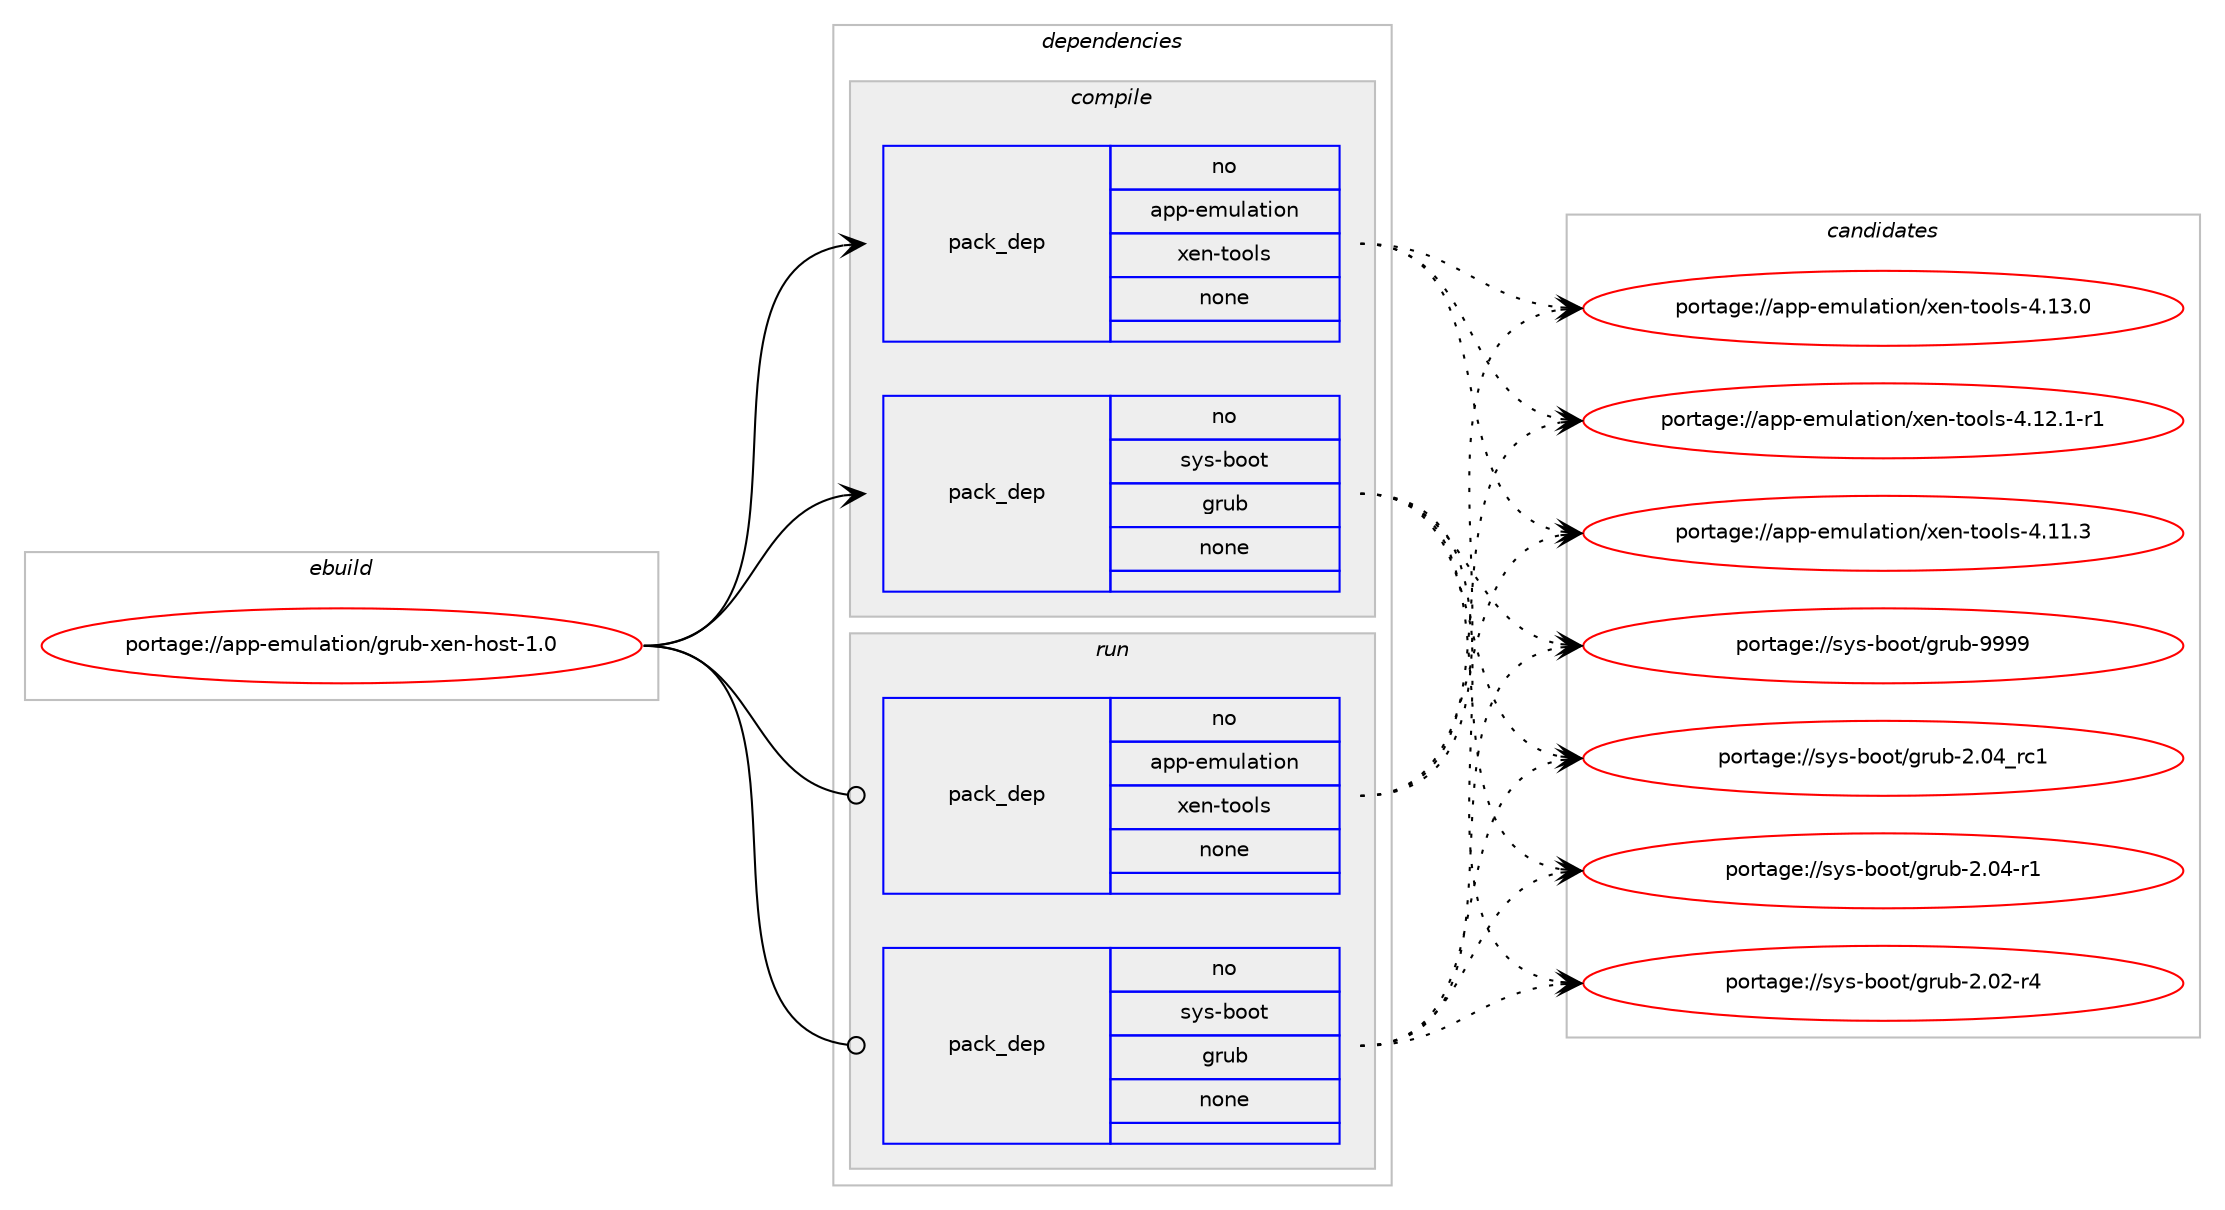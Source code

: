 digraph prolog {

# *************
# Graph options
# *************

newrank=true;
concentrate=true;
compound=true;
graph [rankdir=LR,fontname=Helvetica,fontsize=10,ranksep=1.5];#, ranksep=2.5, nodesep=0.2];
edge  [arrowhead=vee];
node  [fontname=Helvetica,fontsize=10];

# **********
# The ebuild
# **********

subgraph cluster_leftcol {
color=gray;
rank=same;
label=<<i>ebuild</i>>;
id [label="portage://app-emulation/grub-xen-host-1.0", color=red, width=4, href="../app-emulation/grub-xen-host-1.0.svg"];
}

# ****************
# The dependencies
# ****************

subgraph cluster_midcol {
color=gray;
label=<<i>dependencies</i>>;
subgraph cluster_compile {
fillcolor="#eeeeee";
style=filled;
label=<<i>compile</i>>;
subgraph pack473089 {
dependency629892 [label=<<TABLE BORDER="0" CELLBORDER="1" CELLSPACING="0" CELLPADDING="4" WIDTH="220"><TR><TD ROWSPAN="6" CELLPADDING="30">pack_dep</TD></TR><TR><TD WIDTH="110">no</TD></TR><TR><TD>app-emulation</TD></TR><TR><TD>xen-tools</TD></TR><TR><TD>none</TD></TR><TR><TD></TD></TR></TABLE>>, shape=none, color=blue];
}
id:e -> dependency629892:w [weight=20,style="solid",arrowhead="vee"];
subgraph pack473090 {
dependency629893 [label=<<TABLE BORDER="0" CELLBORDER="1" CELLSPACING="0" CELLPADDING="4" WIDTH="220"><TR><TD ROWSPAN="6" CELLPADDING="30">pack_dep</TD></TR><TR><TD WIDTH="110">no</TD></TR><TR><TD>sys-boot</TD></TR><TR><TD>grub</TD></TR><TR><TD>none</TD></TR><TR><TD></TD></TR></TABLE>>, shape=none, color=blue];
}
id:e -> dependency629893:w [weight=20,style="solid",arrowhead="vee"];
}
subgraph cluster_compileandrun {
fillcolor="#eeeeee";
style=filled;
label=<<i>compile and run</i>>;
}
subgraph cluster_run {
fillcolor="#eeeeee";
style=filled;
label=<<i>run</i>>;
subgraph pack473091 {
dependency629894 [label=<<TABLE BORDER="0" CELLBORDER="1" CELLSPACING="0" CELLPADDING="4" WIDTH="220"><TR><TD ROWSPAN="6" CELLPADDING="30">pack_dep</TD></TR><TR><TD WIDTH="110">no</TD></TR><TR><TD>app-emulation</TD></TR><TR><TD>xen-tools</TD></TR><TR><TD>none</TD></TR><TR><TD></TD></TR></TABLE>>, shape=none, color=blue];
}
id:e -> dependency629894:w [weight=20,style="solid",arrowhead="odot"];
subgraph pack473092 {
dependency629895 [label=<<TABLE BORDER="0" CELLBORDER="1" CELLSPACING="0" CELLPADDING="4" WIDTH="220"><TR><TD ROWSPAN="6" CELLPADDING="30">pack_dep</TD></TR><TR><TD WIDTH="110">no</TD></TR><TR><TD>sys-boot</TD></TR><TR><TD>grub</TD></TR><TR><TD>none</TD></TR><TR><TD></TD></TR></TABLE>>, shape=none, color=blue];
}
id:e -> dependency629895:w [weight=20,style="solid",arrowhead="odot"];
}
}

# **************
# The candidates
# **************

subgraph cluster_choices {
rank=same;
color=gray;
label=<<i>candidates</i>>;

subgraph choice473089 {
color=black;
nodesep=1;
choice971121124510110911710897116105111110471201011104511611111110811545524649514648 [label="portage://app-emulation/xen-tools-4.13.0", color=red, width=4,href="../app-emulation/xen-tools-4.13.0.svg"];
choice9711211245101109117108971161051111104712010111045116111111108115455246495046494511449 [label="portage://app-emulation/xen-tools-4.12.1-r1", color=red, width=4,href="../app-emulation/xen-tools-4.12.1-r1.svg"];
choice971121124510110911710897116105111110471201011104511611111110811545524649494651 [label="portage://app-emulation/xen-tools-4.11.3", color=red, width=4,href="../app-emulation/xen-tools-4.11.3.svg"];
dependency629892:e -> choice971121124510110911710897116105111110471201011104511611111110811545524649514648:w [style=dotted,weight="100"];
dependency629892:e -> choice9711211245101109117108971161051111104712010111045116111111108115455246495046494511449:w [style=dotted,weight="100"];
dependency629892:e -> choice971121124510110911710897116105111110471201011104511611111110811545524649494651:w [style=dotted,weight="100"];
}
subgraph choice473090 {
color=black;
nodesep=1;
choice115121115459811111111647103114117984557575757 [label="portage://sys-boot/grub-9999", color=red, width=4,href="../sys-boot/grub-9999.svg"];
choice115121115459811111111647103114117984550464852951149949 [label="portage://sys-boot/grub-2.04_rc1", color=red, width=4,href="../sys-boot/grub-2.04_rc1.svg"];
choice1151211154598111111116471031141179845504648524511449 [label="portage://sys-boot/grub-2.04-r1", color=red, width=4,href="../sys-boot/grub-2.04-r1.svg"];
choice1151211154598111111116471031141179845504648504511452 [label="portage://sys-boot/grub-2.02-r4", color=red, width=4,href="../sys-boot/grub-2.02-r4.svg"];
dependency629893:e -> choice115121115459811111111647103114117984557575757:w [style=dotted,weight="100"];
dependency629893:e -> choice115121115459811111111647103114117984550464852951149949:w [style=dotted,weight="100"];
dependency629893:e -> choice1151211154598111111116471031141179845504648524511449:w [style=dotted,weight="100"];
dependency629893:e -> choice1151211154598111111116471031141179845504648504511452:w [style=dotted,weight="100"];
}
subgraph choice473091 {
color=black;
nodesep=1;
choice971121124510110911710897116105111110471201011104511611111110811545524649514648 [label="portage://app-emulation/xen-tools-4.13.0", color=red, width=4,href="../app-emulation/xen-tools-4.13.0.svg"];
choice9711211245101109117108971161051111104712010111045116111111108115455246495046494511449 [label="portage://app-emulation/xen-tools-4.12.1-r1", color=red, width=4,href="../app-emulation/xen-tools-4.12.1-r1.svg"];
choice971121124510110911710897116105111110471201011104511611111110811545524649494651 [label="portage://app-emulation/xen-tools-4.11.3", color=red, width=4,href="../app-emulation/xen-tools-4.11.3.svg"];
dependency629894:e -> choice971121124510110911710897116105111110471201011104511611111110811545524649514648:w [style=dotted,weight="100"];
dependency629894:e -> choice9711211245101109117108971161051111104712010111045116111111108115455246495046494511449:w [style=dotted,weight="100"];
dependency629894:e -> choice971121124510110911710897116105111110471201011104511611111110811545524649494651:w [style=dotted,weight="100"];
}
subgraph choice473092 {
color=black;
nodesep=1;
choice115121115459811111111647103114117984557575757 [label="portage://sys-boot/grub-9999", color=red, width=4,href="../sys-boot/grub-9999.svg"];
choice115121115459811111111647103114117984550464852951149949 [label="portage://sys-boot/grub-2.04_rc1", color=red, width=4,href="../sys-boot/grub-2.04_rc1.svg"];
choice1151211154598111111116471031141179845504648524511449 [label="portage://sys-boot/grub-2.04-r1", color=red, width=4,href="../sys-boot/grub-2.04-r1.svg"];
choice1151211154598111111116471031141179845504648504511452 [label="portage://sys-boot/grub-2.02-r4", color=red, width=4,href="../sys-boot/grub-2.02-r4.svg"];
dependency629895:e -> choice115121115459811111111647103114117984557575757:w [style=dotted,weight="100"];
dependency629895:e -> choice115121115459811111111647103114117984550464852951149949:w [style=dotted,weight="100"];
dependency629895:e -> choice1151211154598111111116471031141179845504648524511449:w [style=dotted,weight="100"];
dependency629895:e -> choice1151211154598111111116471031141179845504648504511452:w [style=dotted,weight="100"];
}
}

}
